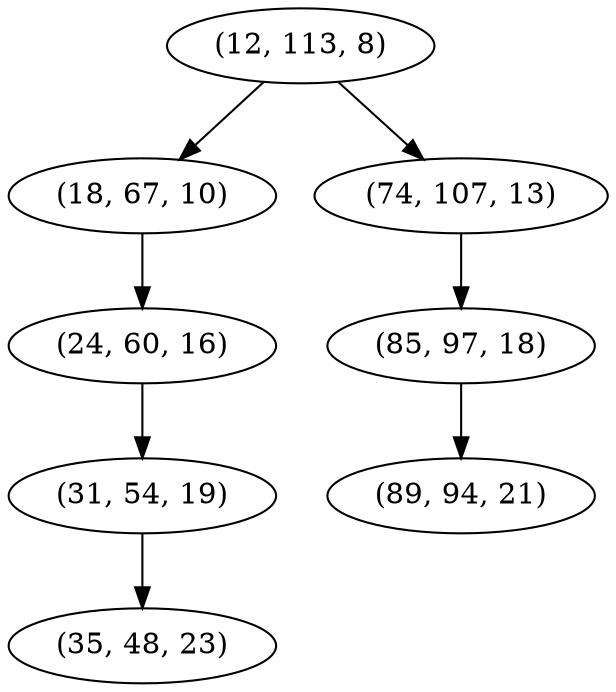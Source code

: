 digraph tree {
    "(12, 113, 8)";
    "(18, 67, 10)";
    "(24, 60, 16)";
    "(31, 54, 19)";
    "(35, 48, 23)";
    "(74, 107, 13)";
    "(85, 97, 18)";
    "(89, 94, 21)";
    "(12, 113, 8)" -> "(18, 67, 10)";
    "(12, 113, 8)" -> "(74, 107, 13)";
    "(18, 67, 10)" -> "(24, 60, 16)";
    "(24, 60, 16)" -> "(31, 54, 19)";
    "(31, 54, 19)" -> "(35, 48, 23)";
    "(74, 107, 13)" -> "(85, 97, 18)";
    "(85, 97, 18)" -> "(89, 94, 21)";
}
